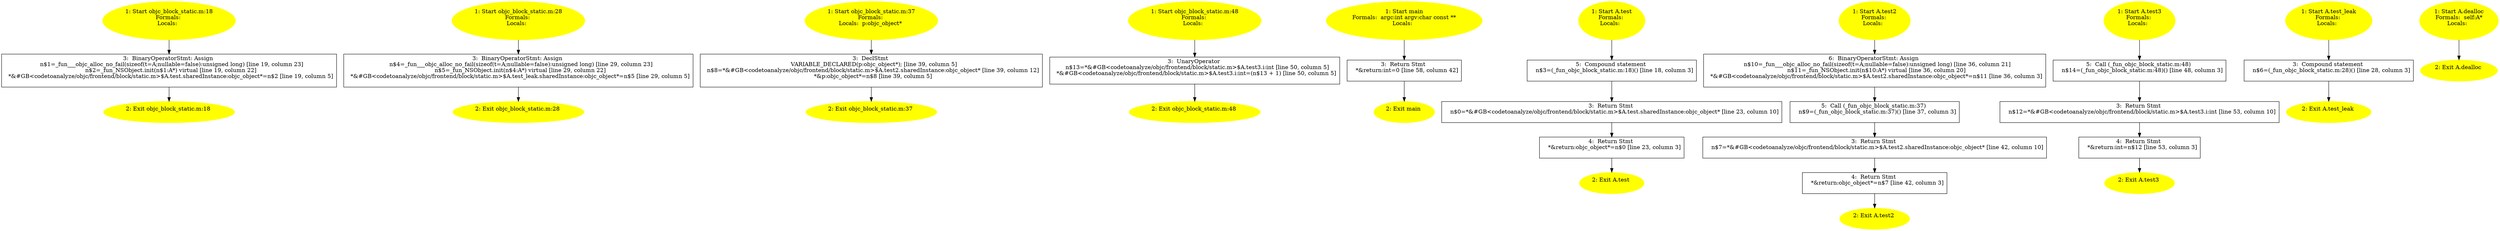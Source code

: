 /* @generated */
digraph cfg {
"objc_block_static.m:18_3d670dc7.0f7d852dffb202b3_1" [label="1: Start objc_block_static.m:18\nFormals: \nLocals:  \n  " color=yellow style=filled]
	

	 "objc_block_static.m:18_3d670dc7.0f7d852dffb202b3_1" -> "objc_block_static.m:18_3d670dc7.0f7d852dffb202b3_3" ;
"objc_block_static.m:18_3d670dc7.0f7d852dffb202b3_2" [label="2: Exit objc_block_static.m:18 \n  " color=yellow style=filled]
	

"objc_block_static.m:18_3d670dc7.0f7d852dffb202b3_3" [label="3:  BinaryOperatorStmt: Assign \n   n$1=_fun___objc_alloc_no_fail(sizeof(t=A;nullable=false):unsigned long) [line 19, column 23]\n  n$2=_fun_NSObject.init(n$1:A*) virtual [line 19, column 22]\n  *&#GB<codetoanalyze/objc/frontend/block/static.m>$A.test.sharedInstance:objc_object*=n$2 [line 19, column 5]\n " shape="box"]
	

	 "objc_block_static.m:18_3d670dc7.0f7d852dffb202b3_3" -> "objc_block_static.m:18_3d670dc7.0f7d852dffb202b3_2" ;
"objc_block_static.m:28_0cf69131.cc5edcc8a362de0b_1" [label="1: Start objc_block_static.m:28\nFormals: \nLocals:  \n  " color=yellow style=filled]
	

	 "objc_block_static.m:28_0cf69131.cc5edcc8a362de0b_1" -> "objc_block_static.m:28_0cf69131.cc5edcc8a362de0b_3" ;
"objc_block_static.m:28_0cf69131.cc5edcc8a362de0b_2" [label="2: Exit objc_block_static.m:28 \n  " color=yellow style=filled]
	

"objc_block_static.m:28_0cf69131.cc5edcc8a362de0b_3" [label="3:  BinaryOperatorStmt: Assign \n   n$4=_fun___objc_alloc_no_fail(sizeof(t=A;nullable=false):unsigned long) [line 29, column 23]\n  n$5=_fun_NSObject.init(n$4:A*) virtual [line 29, column 22]\n  *&#GB<codetoanalyze/objc/frontend/block/static.m>$A.test_leak.sharedInstance:objc_object*=n$5 [line 29, column 5]\n " shape="box"]
	

	 "objc_block_static.m:28_0cf69131.cc5edcc8a362de0b_3" -> "objc_block_static.m:28_0cf69131.cc5edcc8a362de0b_2" ;
"objc_block_static.m:37_84f05d76.ac852d3400128a4a_1" [label="1: Start objc_block_static.m:37\nFormals: \nLocals:  p:objc_object* \n  " color=yellow style=filled]
	

	 "objc_block_static.m:37_84f05d76.ac852d3400128a4a_1" -> "objc_block_static.m:37_84f05d76.ac852d3400128a4a_3" ;
"objc_block_static.m:37_84f05d76.ac852d3400128a4a_2" [label="2: Exit objc_block_static.m:37 \n  " color=yellow style=filled]
	

"objc_block_static.m:37_84f05d76.ac852d3400128a4a_3" [label="3:  DeclStmt \n   VARIABLE_DECLARED(p:objc_object*); [line 39, column 5]\n  n$8=*&#GB<codetoanalyze/objc/frontend/block/static.m>$A.test2.sharedInstance:objc_object* [line 39, column 12]\n  *&p:objc_object*=n$8 [line 39, column 5]\n " shape="box"]
	

	 "objc_block_static.m:37_84f05d76.ac852d3400128a4a_3" -> "objc_block_static.m:37_84f05d76.ac852d3400128a4a_2" ;
"objc_block_static.m:48_db499a93.03b9f969176b99f0_1" [label="1: Start objc_block_static.m:48\nFormals: \nLocals:  \n  " color=yellow style=filled]
	

	 "objc_block_static.m:48_db499a93.03b9f969176b99f0_1" -> "objc_block_static.m:48_db499a93.03b9f969176b99f0_3" ;
"objc_block_static.m:48_db499a93.03b9f969176b99f0_2" [label="2: Exit objc_block_static.m:48 \n  " color=yellow style=filled]
	

"objc_block_static.m:48_db499a93.03b9f969176b99f0_3" [label="3:  UnaryOperator \n   n$13=*&#GB<codetoanalyze/objc/frontend/block/static.m>$A.test3.i:int [line 50, column 5]\n  *&#GB<codetoanalyze/objc/frontend/block/static.m>$A.test3.i:int=(n$13 + 1) [line 50, column 5]\n " shape="box"]
	

	 "objc_block_static.m:48_db499a93.03b9f969176b99f0_3" -> "objc_block_static.m:48_db499a93.03b9f969176b99f0_2" ;
"main.fad58de7366495db_1" [label="1: Start main\nFormals:  argc:int argv:char const **\nLocals:  \n  " color=yellow style=filled]
	

	 "main.fad58de7366495db_1" -> "main.fad58de7366495db_3" ;
"main.fad58de7366495db_2" [label="2: Exit main \n  " color=yellow style=filled]
	

"main.fad58de7366495db_3" [label="3:  Return Stmt \n   *&return:int=0 [line 58, column 42]\n " shape="box"]
	

	 "main.fad58de7366495db_3" -> "main.fad58de7366495db_2" ;
"test#A#[class].48dda612eda9ab55_1" [label="1: Start A.test\nFormals: \nLocals:  \n  " color=yellow style=filled]
	

	 "test#A#[class].48dda612eda9ab55_1" -> "test#A#[class].48dda612eda9ab55_5" ;
"test#A#[class].48dda612eda9ab55_2" [label="2: Exit A.test \n  " color=yellow style=filled]
	

"test#A#[class].48dda612eda9ab55_3" [label="3:  Return Stmt \n   n$0=*&#GB<codetoanalyze/objc/frontend/block/static.m>$A.test.sharedInstance:objc_object* [line 23, column 10]\n " shape="box"]
	

	 "test#A#[class].48dda612eda9ab55_3" -> "test#A#[class].48dda612eda9ab55_4" ;
"test#A#[class].48dda612eda9ab55_4" [label="4:  Return Stmt \n   *&return:objc_object*=n$0 [line 23, column 3]\n " shape="box"]
	

	 "test#A#[class].48dda612eda9ab55_4" -> "test#A#[class].48dda612eda9ab55_2" ;
"test#A#[class].48dda612eda9ab55_5" [label="5:  Compound statement \n   n$3=(_fun_objc_block_static.m:18)() [line 18, column 3]\n " shape="box"]
	

	 "test#A#[class].48dda612eda9ab55_5" -> "test#A#[class].48dda612eda9ab55_3" ;
"test2#A#[class].16025f2311d9515e_1" [label="1: Start A.test2\nFormals: \nLocals:  \n  " color=yellow style=filled]
	

	 "test2#A#[class].16025f2311d9515e_1" -> "test2#A#[class].16025f2311d9515e_6" ;
"test2#A#[class].16025f2311d9515e_2" [label="2: Exit A.test2 \n  " color=yellow style=filled]
	

"test2#A#[class].16025f2311d9515e_3" [label="3:  Return Stmt \n   n$7=*&#GB<codetoanalyze/objc/frontend/block/static.m>$A.test2.sharedInstance:objc_object* [line 42, column 10]\n " shape="box"]
	

	 "test2#A#[class].16025f2311d9515e_3" -> "test2#A#[class].16025f2311d9515e_4" ;
"test2#A#[class].16025f2311d9515e_4" [label="4:  Return Stmt \n   *&return:objc_object*=n$7 [line 42, column 3]\n " shape="box"]
	

	 "test2#A#[class].16025f2311d9515e_4" -> "test2#A#[class].16025f2311d9515e_2" ;
"test2#A#[class].16025f2311d9515e_5" [label="5:  Call (_fun_objc_block_static.m:37) \n   n$9=(_fun_objc_block_static.m:37)() [line 37, column 3]\n " shape="box"]
	

	 "test2#A#[class].16025f2311d9515e_5" -> "test2#A#[class].16025f2311d9515e_3" ;
"test2#A#[class].16025f2311d9515e_6" [label="6:  BinaryOperatorStmt: Assign \n   n$10=_fun___objc_alloc_no_fail(sizeof(t=A;nullable=false):unsigned long) [line 36, column 21]\n  n$11=_fun_NSObject.init(n$10:A*) virtual [line 36, column 20]\n  *&#GB<codetoanalyze/objc/frontend/block/static.m>$A.test2.sharedInstance:objc_object*=n$11 [line 36, column 3]\n " shape="box"]
	

	 "test2#A#[class].16025f2311d9515e_6" -> "test2#A#[class].16025f2311d9515e_5" ;
"test3#A#[class].b6c806f5b5c842f6_1" [label="1: Start A.test3\nFormals: \nLocals:  \n  " color=yellow style=filled]
	

	 "test3#A#[class].b6c806f5b5c842f6_1" -> "test3#A#[class].b6c806f5b5c842f6_5" ;
"test3#A#[class].b6c806f5b5c842f6_2" [label="2: Exit A.test3 \n  " color=yellow style=filled]
	

"test3#A#[class].b6c806f5b5c842f6_3" [label="3:  Return Stmt \n   n$12=*&#GB<codetoanalyze/objc/frontend/block/static.m>$A.test3.i:int [line 53, column 10]\n " shape="box"]
	

	 "test3#A#[class].b6c806f5b5c842f6_3" -> "test3#A#[class].b6c806f5b5c842f6_4" ;
"test3#A#[class].b6c806f5b5c842f6_4" [label="4:  Return Stmt \n   *&return:int=n$12 [line 53, column 3]\n " shape="box"]
	

	 "test3#A#[class].b6c806f5b5c842f6_4" -> "test3#A#[class].b6c806f5b5c842f6_2" ;
"test3#A#[class].b6c806f5b5c842f6_5" [label="5:  Call (_fun_objc_block_static.m:48) \n   n$14=(_fun_objc_block_static.m:48)() [line 48, column 3]\n " shape="box"]
	

	 "test3#A#[class].b6c806f5b5c842f6_5" -> "test3#A#[class].b6c806f5b5c842f6_3" ;
"test_leak#A#[class].261c3186d41cf160_1" [label="1: Start A.test_leak\nFormals: \nLocals:  \n  " color=yellow style=filled]
	

	 "test_leak#A#[class].261c3186d41cf160_1" -> "test_leak#A#[class].261c3186d41cf160_3" ;
"test_leak#A#[class].261c3186d41cf160_2" [label="2: Exit A.test_leak \n  " color=yellow style=filled]
	

"test_leak#A#[class].261c3186d41cf160_3" [label="3:  Compound statement \n   n$6=(_fun_objc_block_static.m:28)() [line 28, column 3]\n " shape="box"]
	

	 "test_leak#A#[class].261c3186d41cf160_3" -> "test_leak#A#[class].261c3186d41cf160_2" ;
"dealloc#A#[instance].cb1004dc8428c0dc_1" [label="1: Start A.dealloc\nFormals:  self:A*\nLocals:  \n  " color=yellow style=filled]
	

	 "dealloc#A#[instance].cb1004dc8428c0dc_1" -> "dealloc#A#[instance].cb1004dc8428c0dc_2" ;
"dealloc#A#[instance].cb1004dc8428c0dc_2" [label="2: Exit A.dealloc \n  " color=yellow style=filled]
	

}
